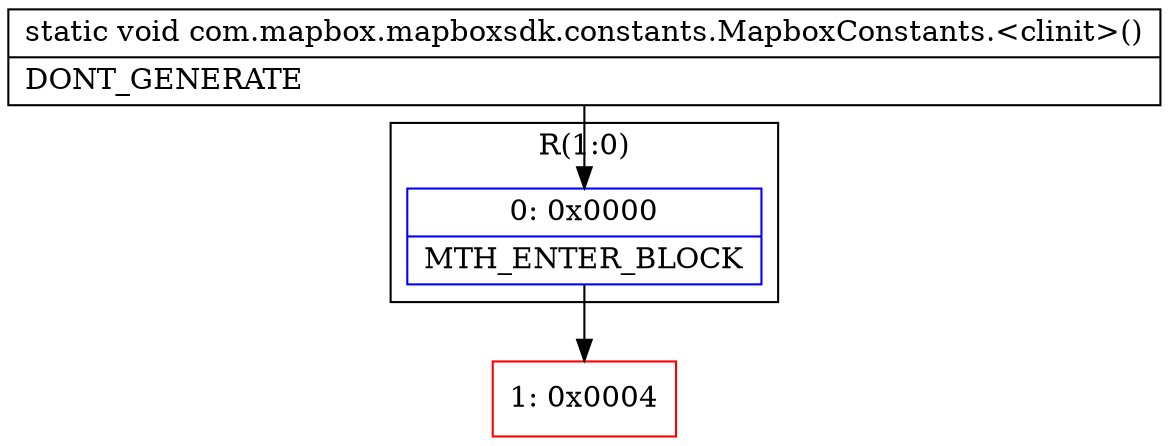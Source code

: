 digraph "CFG forcom.mapbox.mapboxsdk.constants.MapboxConstants.\<clinit\>()V" {
subgraph cluster_Region_178734348 {
label = "R(1:0)";
node [shape=record,color=blue];
Node_0 [shape=record,label="{0\:\ 0x0000|MTH_ENTER_BLOCK\l}"];
}
Node_1 [shape=record,color=red,label="{1\:\ 0x0004}"];
MethodNode[shape=record,label="{static void com.mapbox.mapboxsdk.constants.MapboxConstants.\<clinit\>()  | DONT_GENERATE\l}"];
MethodNode -> Node_0;
Node_0 -> Node_1;
}

